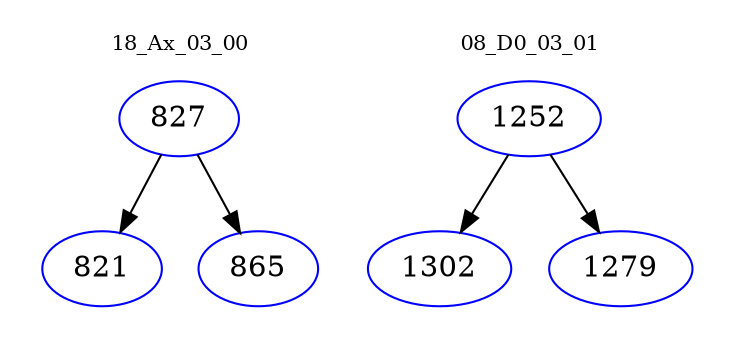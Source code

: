 digraph{
subgraph cluster_0 {
color = white
label = "18_Ax_03_00";
fontsize=10;
T0_827 [label="827", color="blue"]
T0_827 -> T0_821 [color="black"]
T0_821 [label="821", color="blue"]
T0_827 -> T0_865 [color="black"]
T0_865 [label="865", color="blue"]
}
subgraph cluster_1 {
color = white
label = "08_D0_03_01";
fontsize=10;
T1_1252 [label="1252", color="blue"]
T1_1252 -> T1_1302 [color="black"]
T1_1302 [label="1302", color="blue"]
T1_1252 -> T1_1279 [color="black"]
T1_1279 [label="1279", color="blue"]
}
}
